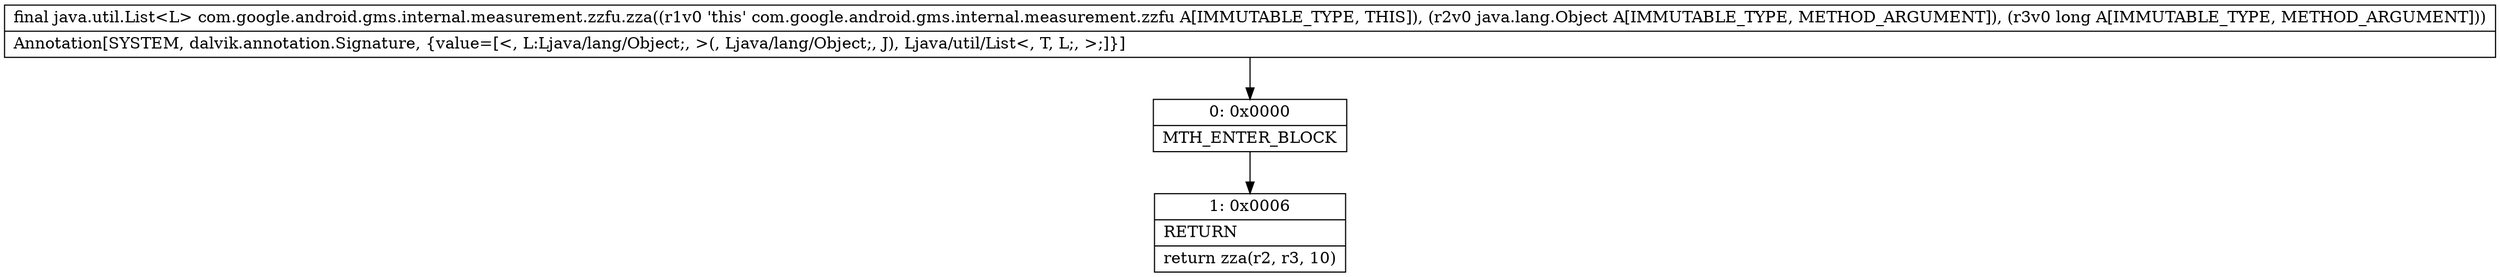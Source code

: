 digraph "CFG forcom.google.android.gms.internal.measurement.zzfu.zza(Ljava\/lang\/Object;J)Ljava\/util\/List;" {
Node_0 [shape=record,label="{0\:\ 0x0000|MTH_ENTER_BLOCK\l}"];
Node_1 [shape=record,label="{1\:\ 0x0006|RETURN\l|return zza(r2, r3, 10)\l}"];
MethodNode[shape=record,label="{final java.util.List\<L\> com.google.android.gms.internal.measurement.zzfu.zza((r1v0 'this' com.google.android.gms.internal.measurement.zzfu A[IMMUTABLE_TYPE, THIS]), (r2v0 java.lang.Object A[IMMUTABLE_TYPE, METHOD_ARGUMENT]), (r3v0 long A[IMMUTABLE_TYPE, METHOD_ARGUMENT]))  | Annotation[SYSTEM, dalvik.annotation.Signature, \{value=[\<, L:Ljava\/lang\/Object;, \>(, Ljava\/lang\/Object;, J), Ljava\/util\/List\<, T, L;, \>;]\}]\l}"];
MethodNode -> Node_0;
Node_0 -> Node_1;
}

